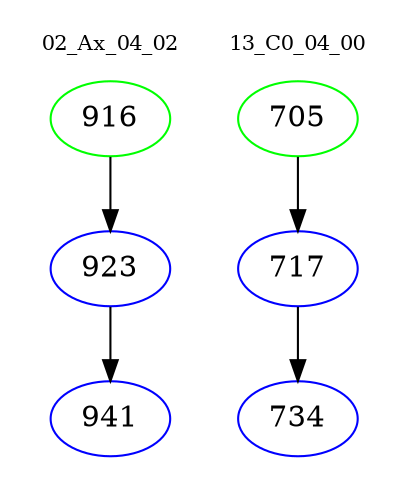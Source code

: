 digraph{
subgraph cluster_0 {
color = white
label = "02_Ax_04_02";
fontsize=10;
T0_916 [label="916", color="green"]
T0_916 -> T0_923 [color="black"]
T0_923 [label="923", color="blue"]
T0_923 -> T0_941 [color="black"]
T0_941 [label="941", color="blue"]
}
subgraph cluster_1 {
color = white
label = "13_C0_04_00";
fontsize=10;
T1_705 [label="705", color="green"]
T1_705 -> T1_717 [color="black"]
T1_717 [label="717", color="blue"]
T1_717 -> T1_734 [color="black"]
T1_734 [label="734", color="blue"]
}
}
